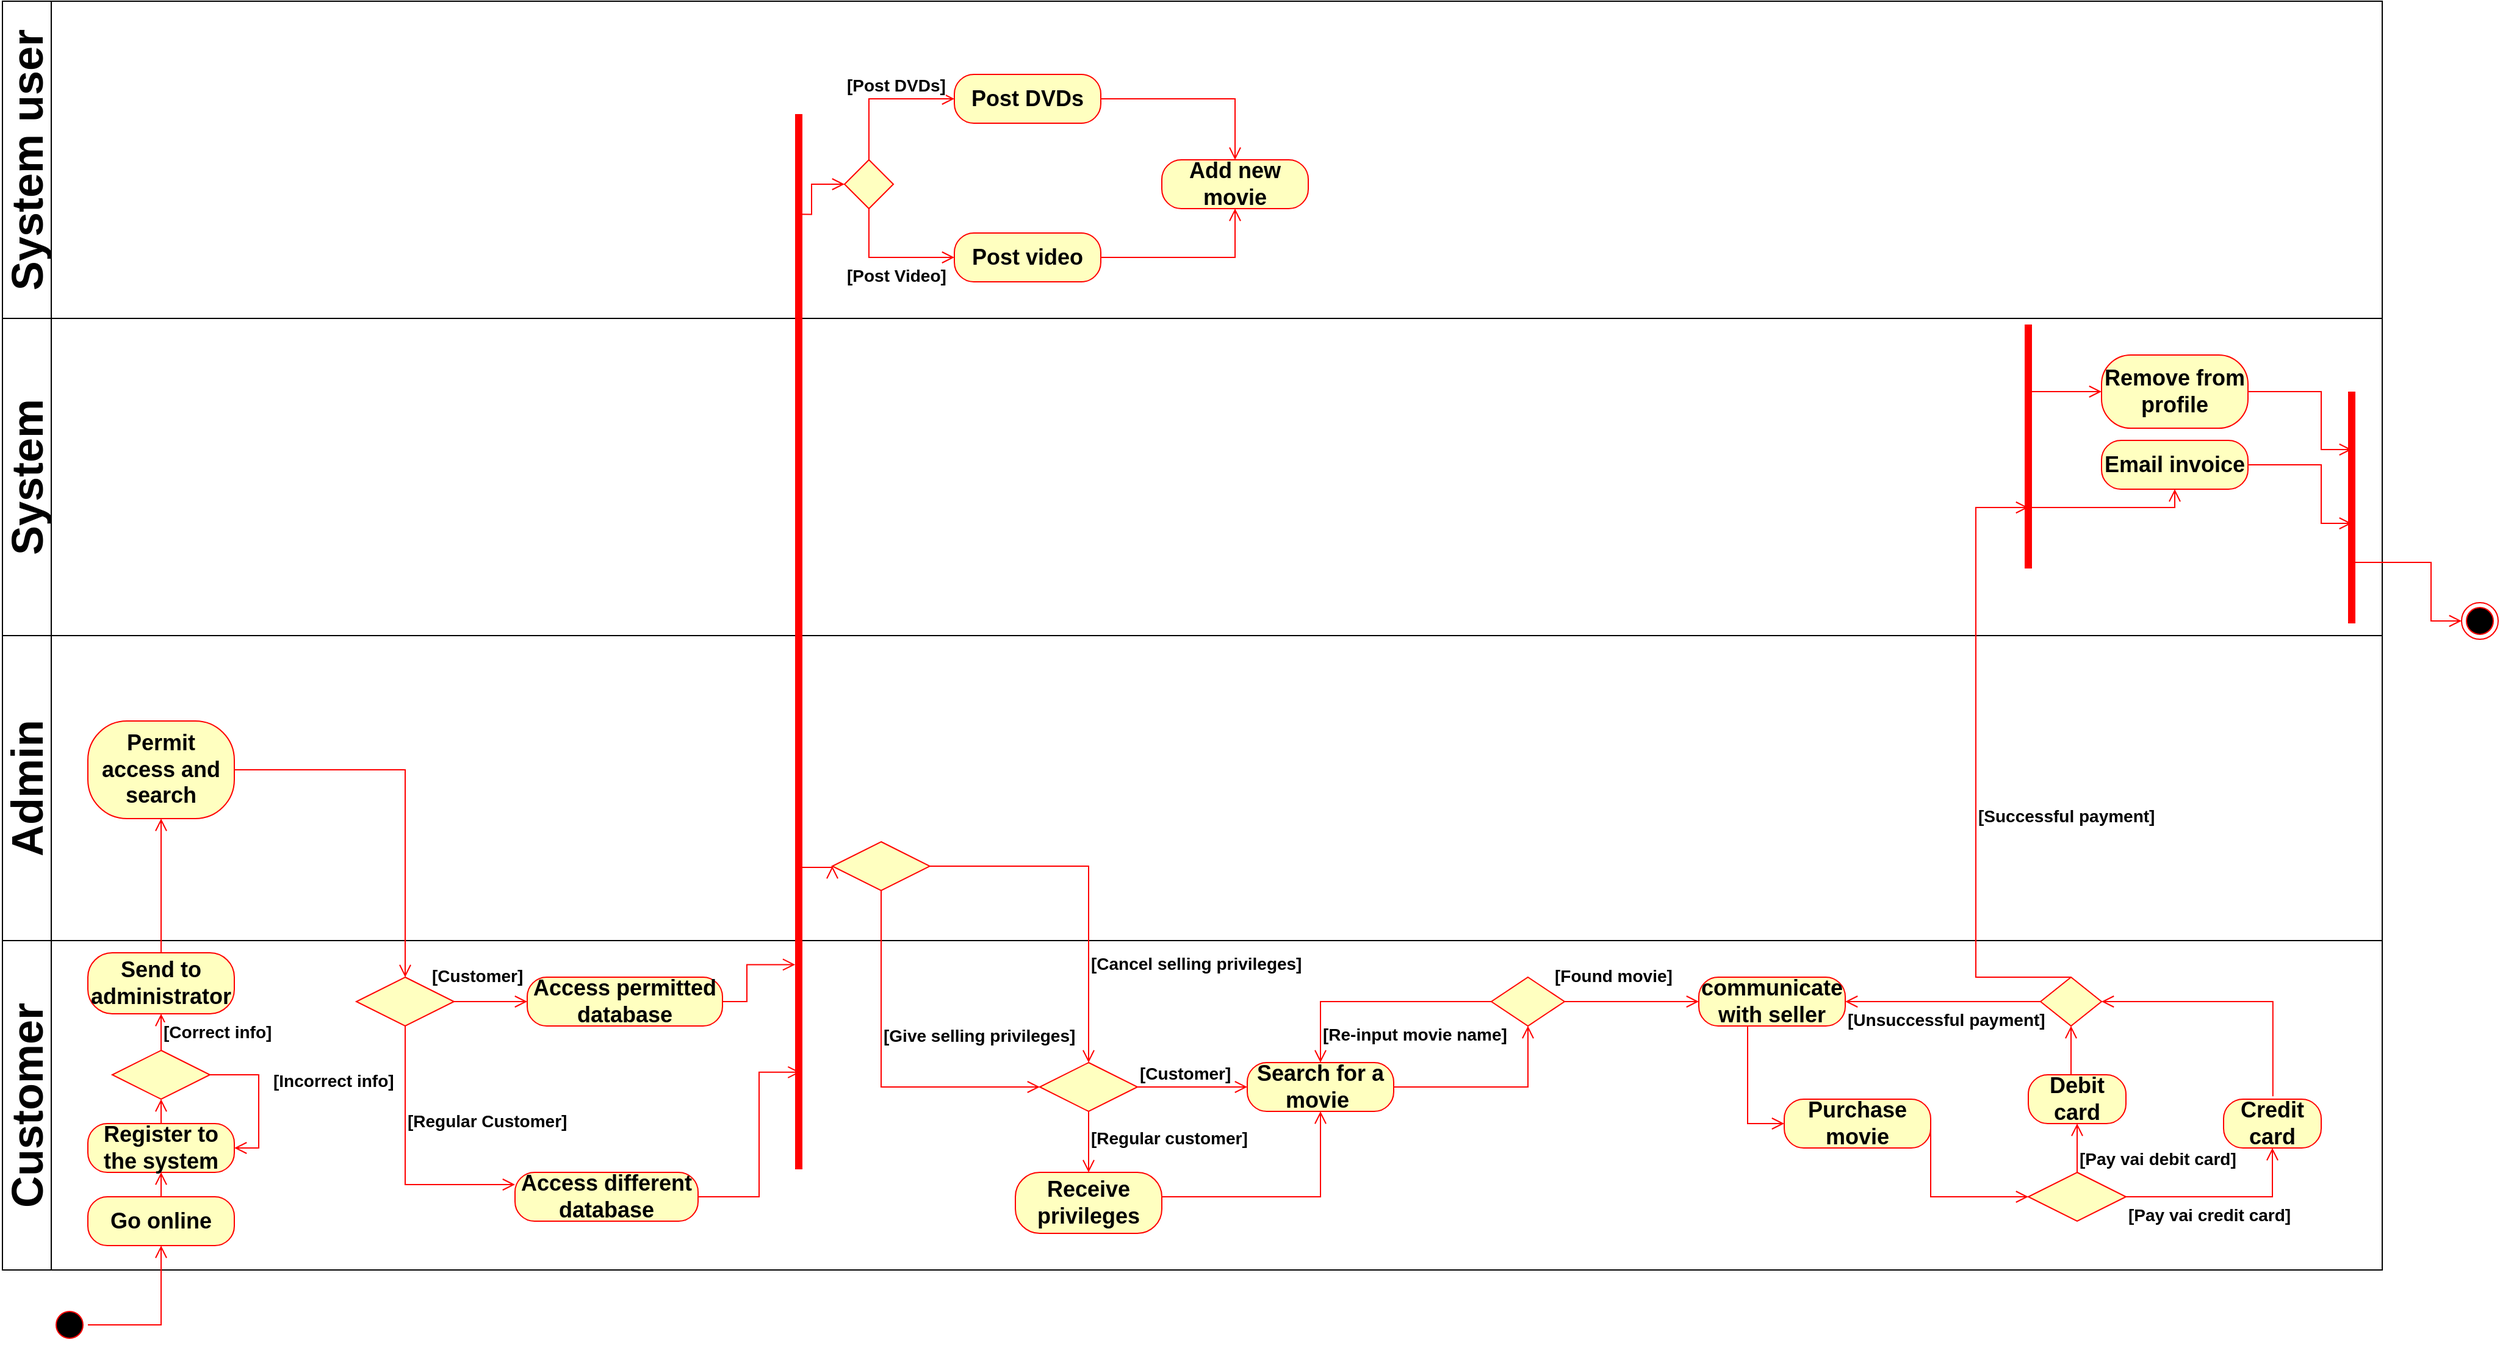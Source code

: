 <mxfile version="21.7.5" type="onedrive">
  <diagram name="Page-1" id="ZmRRI4YOBfavUmGFzrI7">
    <mxGraphModel grid="1" page="1" gridSize="10" guides="1" tooltips="1" connect="1" arrows="1" fold="1" pageScale="1" pageWidth="827" pageHeight="1169" math="0" shadow="0">
      <root>
        <mxCell id="0" />
        <mxCell id="1" parent="0" />
        <mxCell id="ASQWpt-JjjPKI-APMA-5-8" value="" style="rounded=0;whiteSpace=wrap;html=1;" vertex="1" parent="1">
          <mxGeometry x="-200" y="1210" width="1950" height="270" as="geometry" />
        </mxCell>
        <mxCell id="ASQWpt-JjjPKI-APMA-5-9" value="" style="rounded=0;whiteSpace=wrap;html=1;" vertex="1" parent="1">
          <mxGeometry x="-200" y="960" width="1950" height="250" as="geometry" />
        </mxCell>
        <mxCell id="ASQWpt-JjjPKI-APMA-5-10" value="" style="rounded=0;whiteSpace=wrap;html=1;" vertex="1" parent="1">
          <mxGeometry x="-200" y="700" width="1950" height="260" as="geometry" />
        </mxCell>
        <mxCell id="ASQWpt-JjjPKI-APMA-5-11" value="" style="rounded=0;whiteSpace=wrap;html=1;" vertex="1" parent="1">
          <mxGeometry x="-200" y="440" width="1950" height="260" as="geometry" />
        </mxCell>
        <mxCell id="ASQWpt-JjjPKI-APMA-5-17" value="&lt;font style=&quot;font-size: 36px;&quot;&gt;&lt;b style=&quot;&quot;&gt;Customer&lt;/b&gt;&lt;/font&gt;" style="html=1;whiteSpace=wrap;rotation=-90;" vertex="1" parent="1">
          <mxGeometry x="-315" y="1325" width="270" height="40" as="geometry" />
        </mxCell>
        <mxCell id="ASQWpt-JjjPKI-APMA-5-18" value="&lt;b style=&quot;&quot;&gt;&lt;font style=&quot;font-size: 36px;&quot;&gt;System&lt;/font&gt;&lt;/b&gt;" style="html=1;whiteSpace=wrap;rotation=-90;" vertex="1" parent="1">
          <mxGeometry x="-310" y="810" width="260" height="40" as="geometry" />
        </mxCell>
        <mxCell id="ASQWpt-JjjPKI-APMA-5-19" value="&lt;b style=&quot;&quot;&gt;&lt;font style=&quot;font-size: 36px;&quot;&gt;Admin&lt;/font&gt;&lt;/b&gt;" style="html=1;whiteSpace=wrap;rotation=-90;" vertex="1" parent="1">
          <mxGeometry x="-305" y="1065" width="250" height="40" as="geometry" />
        </mxCell>
        <mxCell id="ASQWpt-JjjPKI-APMA-5-20" value="&lt;b style=&quot;&quot;&gt;&lt;font style=&quot;font-size: 36px;&quot;&gt;System user&lt;/font&gt;&lt;br&gt;&lt;/b&gt;" style="html=1;whiteSpace=wrap;rotation=-90;" vertex="1" parent="1">
          <mxGeometry x="-310" y="550" width="260" height="40" as="geometry" />
        </mxCell>
        <mxCell id="ASQWpt-JjjPKI-APMA-5-25" value="" style="ellipse;html=1;shape=startState;fillColor=#000000;strokeColor=#ff0000;" vertex="1" parent="1">
          <mxGeometry x="-160" y="1510" width="30" height="30" as="geometry" />
        </mxCell>
        <mxCell id="ASQWpt-JjjPKI-APMA-5-26" value="" style="edgeStyle=orthogonalEdgeStyle;html=1;verticalAlign=bottom;endArrow=open;endSize=8;strokeColor=#ff0000;rounded=0;entryX=0.5;entryY=1;entryDx=0;entryDy=0;exitX=0.5;exitY=0;exitDx=0;exitDy=0;" edge="1" parent="1" source="QKw1NBS8k4IxVELJMw76-47" target="QKw1NBS8k4IxVELJMw76-1">
          <mxGeometry relative="1" as="geometry">
            <mxPoint x="-65" y="1380" as="targetPoint" />
            <mxPoint x="-140" y="1520" as="sourcePoint" />
          </mxGeometry>
        </mxCell>
        <mxCell id="QKw1NBS8k4IxVELJMw76-1" value="&lt;b&gt;&lt;font style=&quot;font-size: 18px;&quot;&gt;Register to the system&lt;/font&gt;&lt;/b&gt;" style="rounded=1;whiteSpace=wrap;html=1;arcSize=40;fontColor=#000000;fillColor=#ffffc0;strokeColor=#ff0000;" vertex="1" parent="1">
          <mxGeometry x="-130" y="1360" width="120" height="40" as="geometry" />
        </mxCell>
        <mxCell id="QKw1NBS8k4IxVELJMw76-3" value="" style="rhombus;whiteSpace=wrap;html=1;fontColor=#000000;fillColor=#ffffc0;strokeColor=#ff0000;" vertex="1" parent="1">
          <mxGeometry x="-110" y="1300" width="80" height="40" as="geometry" />
        </mxCell>
        <mxCell id="QKw1NBS8k4IxVELJMw76-4" value="&lt;b&gt;&lt;font style=&quot;font-size: 14px;&quot;&gt;[Incorrect info]&lt;/font&gt;&lt;/b&gt;" style="edgeStyle=orthogonalEdgeStyle;html=1;align=left;verticalAlign=bottom;endArrow=open;endSize=8;strokeColor=#ff0000;rounded=0;entryX=1;entryY=0.5;entryDx=0;entryDy=0;exitX=1;exitY=0.5;exitDx=0;exitDy=0;" edge="1" parent="1" source="QKw1NBS8k4IxVELJMw76-3" target="QKw1NBS8k4IxVELJMw76-1">
          <mxGeometry x="-0.077" y="10" relative="1" as="geometry">
            <mxPoint x="140" y="1180" as="targetPoint" />
            <Array as="points">
              <mxPoint x="10" y="1320" />
              <mxPoint x="10" y="1380" />
            </Array>
            <mxPoint as="offset" />
          </mxGeometry>
        </mxCell>
        <mxCell id="QKw1NBS8k4IxVELJMw76-5" value="&lt;font style=&quot;font-size: 14px;&quot;&gt;&lt;b&gt;[Correct info]&lt;/b&gt;&lt;/font&gt;" style="edgeStyle=orthogonalEdgeStyle;html=1;align=left;verticalAlign=top;endArrow=open;endSize=8;strokeColor=#ff0000;rounded=0;entryX=0.5;entryY=1;entryDx=0;entryDy=0;" edge="1" parent="1" source="QKw1NBS8k4IxVELJMw76-3" target="QKw1NBS8k4IxVELJMw76-58">
          <mxGeometry x="1" relative="1" as="geometry">
            <mxPoint y="1260" as="targetPoint" />
            <mxPoint as="offset" />
          </mxGeometry>
        </mxCell>
        <mxCell id="QKw1NBS8k4IxVELJMw76-6" value="&lt;b&gt;&lt;font style=&quot;font-size: 18px;&quot;&gt;Permit access and search&lt;/font&gt;&lt;/b&gt;" style="rounded=1;whiteSpace=wrap;html=1;arcSize=40;fontColor=#000000;fillColor=#ffffc0;strokeColor=#ff0000;" vertex="1" parent="1">
          <mxGeometry x="-130" y="1030" width="120" height="80" as="geometry" />
        </mxCell>
        <mxCell id="QKw1NBS8k4IxVELJMw76-8" value="&lt;b&gt;&lt;font style=&quot;font-size: 18px;&quot;&gt;Access different database&lt;/font&gt;&lt;/b&gt;" style="rounded=1;whiteSpace=wrap;html=1;arcSize=40;fontColor=#000000;fillColor=#ffffc0;strokeColor=#ff0000;" vertex="1" parent="1">
          <mxGeometry x="220" y="1400" width="150" height="40" as="geometry" />
        </mxCell>
        <mxCell id="QKw1NBS8k4IxVELJMw76-9" value="" style="edgeStyle=orthogonalEdgeStyle;html=1;verticalAlign=bottom;endArrow=open;endSize=8;strokeColor=#ff0000;rounded=0;exitX=0.5;exitY=0;exitDx=0;exitDy=0;entryX=0.5;entryY=1;entryDx=0;entryDy=0;" edge="1" parent="1" source="QKw1NBS8k4IxVELJMw76-1" target="QKw1NBS8k4IxVELJMw76-3">
          <mxGeometry relative="1" as="geometry">
            <mxPoint x="50" y="1280" as="targetPoint" />
          </mxGeometry>
        </mxCell>
        <mxCell id="QKw1NBS8k4IxVELJMw76-10" value="" style="rhombus;whiteSpace=wrap;html=1;fontColor=#000000;fillColor=#ffffc0;strokeColor=#ff0000;" vertex="1" parent="1">
          <mxGeometry x="90" y="1240" width="80" height="40" as="geometry" />
        </mxCell>
        <mxCell id="QKw1NBS8k4IxVELJMw76-11" value="&lt;font style=&quot;font-size: 14px;&quot;&gt;&lt;b&gt;[Customer]&lt;/b&gt;&lt;/font&gt;" style="edgeStyle=orthogonalEdgeStyle;html=1;align=left;verticalAlign=bottom;endArrow=open;endSize=8;strokeColor=#ff0000;rounded=0;entryX=0;entryY=0.5;entryDx=0;entryDy=0;" edge="1" parent="1" source="QKw1NBS8k4IxVELJMw76-10" target="QKw1NBS8k4IxVELJMw76-13">
          <mxGeometry x="-1" y="22" relative="1" as="geometry">
            <mxPoint x="210" y="1140" as="targetPoint" />
            <mxPoint x="-20" y="12" as="offset" />
          </mxGeometry>
        </mxCell>
        <mxCell id="QKw1NBS8k4IxVELJMw76-12" value="&lt;b&gt;&lt;font style=&quot;font-size: 14px;&quot;&gt;[Regular Customer]&lt;/font&gt;&lt;/b&gt;" style="edgeStyle=orthogonalEdgeStyle;html=1;align=left;verticalAlign=top;endArrow=open;endSize=8;strokeColor=#ff0000;rounded=0;entryX=0;entryY=0.25;entryDx=0;entryDy=0;" edge="1" parent="1" target="QKw1NBS8k4IxVELJMw76-8">
          <mxGeometry x="-0.429" relative="1" as="geometry">
            <mxPoint x="250" y="1410" as="targetPoint" />
            <mxPoint x="130" y="1280" as="sourcePoint" />
            <Array as="points">
              <mxPoint x="130" y="1410" />
            </Array>
            <mxPoint as="offset" />
          </mxGeometry>
        </mxCell>
        <mxCell id="QKw1NBS8k4IxVELJMw76-13" value="&lt;font style=&quot;font-size: 18px;&quot;&gt;&lt;b&gt;Access permitted database&lt;/b&gt;&lt;/font&gt;" style="rounded=1;whiteSpace=wrap;html=1;arcSize=40;fontColor=#000000;fillColor=#ffffc0;strokeColor=#ff0000;" vertex="1" parent="1">
          <mxGeometry x="230" y="1240" width="160" height="40" as="geometry" />
        </mxCell>
        <mxCell id="QKw1NBS8k4IxVELJMw76-14" value="" style="edgeStyle=orthogonalEdgeStyle;html=1;verticalAlign=bottom;endArrow=open;endSize=8;strokeColor=#ff0000;rounded=0;entryX=0.5;entryY=0;entryDx=0;entryDy=0;exitX=1;exitY=0.5;exitDx=0;exitDy=0;" edge="1" parent="1" source="QKw1NBS8k4IxVELJMw76-6" target="QKw1NBS8k4IxVELJMw76-10">
          <mxGeometry relative="1" as="geometry">
            <mxPoint x="-55" y="1390" as="targetPoint" />
            <mxPoint x="-120" y="1535" as="sourcePoint" />
          </mxGeometry>
        </mxCell>
        <mxCell id="QKw1NBS8k4IxVELJMw76-15" value="" style="shape=line;html=1;strokeWidth=6;strokeColor=#ff0000;rotation=-90;" vertex="1" parent="1">
          <mxGeometry x="20" y="960" width="865" height="10" as="geometry" />
        </mxCell>
        <mxCell id="QKw1NBS8k4IxVELJMw76-17" value="" style="edgeStyle=orthogonalEdgeStyle;html=1;verticalAlign=bottom;endArrow=open;endSize=8;strokeColor=#ff0000;rounded=0;entryX=0.092;entryY=0.628;entryDx=0;entryDy=0;exitX=1;exitY=0.5;exitDx=0;exitDy=0;entryPerimeter=0;" edge="1" parent="1" source="QKw1NBS8k4IxVELJMw76-8" target="QKw1NBS8k4IxVELJMw76-15">
          <mxGeometry relative="1" as="geometry">
            <mxPoint x="-55" y="1390" as="targetPoint" />
            <mxPoint x="-120" y="1535" as="sourcePoint" />
            <Array as="points">
              <mxPoint x="420" y="1420" />
              <mxPoint x="420" y="1318" />
            </Array>
          </mxGeometry>
        </mxCell>
        <mxCell id="QKw1NBS8k4IxVELJMw76-18" value="" style="edgeStyle=orthogonalEdgeStyle;html=1;verticalAlign=bottom;endArrow=open;endSize=8;strokeColor=#ff0000;rounded=0;exitX=1;exitY=0.5;exitDx=0;exitDy=0;entryX=0.194;entryY=0.207;entryDx=0;entryDy=0;entryPerimeter=0;" edge="1" parent="1" source="QKw1NBS8k4IxVELJMw76-13" target="QKw1NBS8k4IxVELJMw76-15">
          <mxGeometry relative="1" as="geometry">
            <mxPoint x="461" y="1230" as="targetPoint" />
            <mxPoint x="350" y="1254" as="sourcePoint" />
            <Array as="points">
              <mxPoint x="410" y="1260" />
              <mxPoint x="410" y="1230" />
            </Array>
          </mxGeometry>
        </mxCell>
        <mxCell id="QKw1NBS8k4IxVELJMw76-20" value="" style="rhombus;whiteSpace=wrap;html=1;fontColor=#000000;fillColor=#ffffc0;strokeColor=#ff0000;" vertex="1" parent="1">
          <mxGeometry x="490" y="570" width="40" height="40" as="geometry" />
        </mxCell>
        <mxCell id="QKw1NBS8k4IxVELJMw76-21" value="&lt;font style=&quot;font-size: 14px;&quot;&gt;&lt;b&gt;[Post DVDs]&lt;/b&gt;&lt;/font&gt;" style="edgeStyle=orthogonalEdgeStyle;html=1;align=left;verticalAlign=bottom;endArrow=open;endSize=8;strokeColor=#ff0000;rounded=0;entryX=0;entryY=0.5;entryDx=0;entryDy=0;exitX=0.5;exitY=0;exitDx=0;exitDy=0;" edge="1" parent="1" source="QKw1NBS8k4IxVELJMw76-20" target="QKw1NBS8k4IxVELJMw76-23">
          <mxGeometry x="-0.167" y="-20" relative="1" as="geometry">
            <mxPoint x="620" y="710" as="targetPoint" />
            <mxPoint x="-20" y="-20" as="offset" />
          </mxGeometry>
        </mxCell>
        <mxCell id="QKw1NBS8k4IxVELJMw76-22" value="&lt;font style=&quot;font-size: 14px;&quot;&gt;&lt;b&gt;[Post Video]&lt;/b&gt;&lt;/font&gt;" style="edgeStyle=orthogonalEdgeStyle;html=1;align=left;verticalAlign=top;endArrow=open;endSize=8;strokeColor=#ff0000;rounded=0;entryX=0;entryY=0.5;entryDx=0;entryDy=0;exitX=0.5;exitY=1;exitDx=0;exitDy=0;" edge="1" parent="1" source="QKw1NBS8k4IxVELJMw76-20" target="QKw1NBS8k4IxVELJMw76-25">
          <mxGeometry x="-0.273" y="-20" relative="1" as="geometry">
            <mxPoint x="480" y="790" as="targetPoint" />
            <mxPoint x="-20" y="-20" as="offset" />
          </mxGeometry>
        </mxCell>
        <mxCell id="QKw1NBS8k4IxVELJMw76-23" value="&lt;font style=&quot;font-size: 18px;&quot;&gt;&lt;b&gt;Post DVDs&lt;/b&gt;&lt;/font&gt;" style="rounded=1;whiteSpace=wrap;html=1;arcSize=40;fontColor=#000000;fillColor=#ffffc0;strokeColor=#ff0000;" vertex="1" parent="1">
          <mxGeometry x="580" y="500" width="120" height="40" as="geometry" />
        </mxCell>
        <mxCell id="QKw1NBS8k4IxVELJMw76-25" value="&lt;font style=&quot;font-size: 18px;&quot;&gt;&lt;b&gt;Post video&lt;/b&gt;&lt;/font&gt;" style="rounded=1;whiteSpace=wrap;html=1;arcSize=40;fontColor=#000000;fillColor=#ffffc0;strokeColor=#ff0000;" vertex="1" parent="1">
          <mxGeometry x="580" y="630" width="120" height="40" as="geometry" />
        </mxCell>
        <mxCell id="QKw1NBS8k4IxVELJMw76-28" value="" style="edgeStyle=orthogonalEdgeStyle;html=1;verticalAlign=bottom;endArrow=open;endSize=8;strokeColor=#ff0000;rounded=0;exitX=0.905;exitY=0.51;exitDx=0;exitDy=0;exitPerimeter=0;entryX=0;entryY=0.5;entryDx=0;entryDy=0;" edge="1" parent="1" source="QKw1NBS8k4IxVELJMw76-15" target="QKw1NBS8k4IxVELJMw76-20">
          <mxGeometry relative="1" as="geometry">
            <mxPoint x="471" y="1240" as="targetPoint" />
            <mxPoint x="360" y="1270" as="sourcePoint" />
            <Array as="points">
              <mxPoint x="463" y="590" />
            </Array>
          </mxGeometry>
        </mxCell>
        <mxCell id="QKw1NBS8k4IxVELJMw76-29" value="&lt;font style=&quot;font-size: 18px;&quot;&gt;&lt;b&gt;Add new movie&lt;/b&gt;&lt;/font&gt;" style="rounded=1;whiteSpace=wrap;html=1;arcSize=40;fontColor=#000000;fillColor=#ffffc0;strokeColor=#ff0000;" vertex="1" parent="1">
          <mxGeometry x="750" y="570" width="120" height="40" as="geometry" />
        </mxCell>
        <mxCell id="QKw1NBS8k4IxVELJMw76-32" value="" style="edgeStyle=orthogonalEdgeStyle;html=1;verticalAlign=bottom;endArrow=open;endSize=8;strokeColor=#ff0000;rounded=0;exitX=1;exitY=0.5;exitDx=0;exitDy=0;entryX=0.5;entryY=0;entryDx=0;entryDy=0;" edge="1" parent="1" source="QKw1NBS8k4IxVELJMw76-23" target="QKw1NBS8k4IxVELJMw76-29">
          <mxGeometry relative="1" as="geometry">
            <mxPoint x="500" y="600" as="targetPoint" />
            <mxPoint x="473" y="625" as="sourcePoint" />
            <Array as="points">
              <mxPoint x="810" y="520" />
            </Array>
          </mxGeometry>
        </mxCell>
        <mxCell id="QKw1NBS8k4IxVELJMw76-33" value="" style="edgeStyle=orthogonalEdgeStyle;html=1;verticalAlign=bottom;endArrow=open;endSize=8;strokeColor=#ff0000;rounded=0;exitX=1;exitY=0.5;exitDx=0;exitDy=0;entryX=0.5;entryY=1;entryDx=0;entryDy=0;" edge="1" parent="1" source="QKw1NBS8k4IxVELJMw76-25" target="QKw1NBS8k4IxVELJMw76-29">
          <mxGeometry relative="1" as="geometry">
            <mxPoint x="820" y="580" as="targetPoint" />
            <mxPoint x="750" y="530" as="sourcePoint" />
            <Array as="points">
              <mxPoint x="810" y="650" />
            </Array>
          </mxGeometry>
        </mxCell>
        <mxCell id="QKw1NBS8k4IxVELJMw76-34" value="" style="rhombus;whiteSpace=wrap;html=1;fontColor=#000000;fillColor=#ffffc0;strokeColor=#ff0000;" vertex="1" parent="1">
          <mxGeometry x="480" y="1129" width="80" height="40" as="geometry" />
        </mxCell>
        <mxCell id="QKw1NBS8k4IxVELJMw76-35" value="&lt;font style=&quot;font-size: 14px;&quot;&gt;&lt;b&gt;[Give selling privileges]&lt;/b&gt;&lt;/font&gt;" style="edgeStyle=orthogonalEdgeStyle;html=1;align=left;verticalAlign=bottom;endArrow=open;endSize=8;strokeColor=#ff0000;rounded=0;entryX=0;entryY=0.5;entryDx=0;entryDy=0;exitX=0.5;exitY=1;exitDx=0;exitDy=0;" edge="1" parent="1" source="QKw1NBS8k4IxVELJMw76-34" target="QKw1NBS8k4IxVELJMw76-42">
          <mxGeometry x="-0.106" relative="1" as="geometry">
            <mxPoint x="560" y="1370" as="targetPoint" />
            <mxPoint as="offset" />
          </mxGeometry>
        </mxCell>
        <mxCell id="QKw1NBS8k4IxVELJMw76-36" value="" style="edgeStyle=orthogonalEdgeStyle;html=1;align=left;verticalAlign=top;endArrow=open;endSize=8;strokeColor=#ff0000;rounded=0;exitX=0.284;exitY=0.45;exitDx=0;exitDy=0;exitPerimeter=0;entryX=0;entryY=0.5;entryDx=0;entryDy=0;" edge="1" parent="1" source="QKw1NBS8k4IxVELJMw76-15" target="QKw1NBS8k4IxVELJMw76-34">
          <mxGeometry x="0.078" y="-31" relative="1" as="geometry">
            <mxPoint x="590" y="1140" as="targetPoint" />
            <Array as="points">
              <mxPoint x="452" y="1150" />
              <mxPoint x="480" y="1150" />
            </Array>
            <mxPoint x="-9" y="-1" as="offset" />
          </mxGeometry>
        </mxCell>
        <mxCell id="QKw1NBS8k4IxVELJMw76-41" value="&lt;font style=&quot;font-size: 14px;&quot;&gt;&lt;b&gt;[Cancel selling privileges]&lt;/b&gt;&lt;/font&gt;" style="edgeStyle=orthogonalEdgeStyle;html=1;align=left;verticalAlign=bottom;endArrow=open;endSize=8;strokeColor=#ff0000;rounded=0;exitX=1;exitY=0.5;exitDx=0;exitDy=0;entryX=0.5;entryY=0;entryDx=0;entryDy=0;" edge="1" parent="1" source="QKw1NBS8k4IxVELJMw76-34" target="QKw1NBS8k4IxVELJMw76-42">
          <mxGeometry x="0.519" relative="1" as="geometry">
            <mxPoint x="570" y="1380" as="targetPoint" />
            <mxPoint x="570" y="1210" as="sourcePoint" />
            <mxPoint as="offset" />
            <Array as="points">
              <mxPoint x="690" y="1149" />
            </Array>
          </mxGeometry>
        </mxCell>
        <mxCell id="QKw1NBS8k4IxVELJMw76-42" value="" style="rhombus;whiteSpace=wrap;html=1;fontColor=#000000;fillColor=#ffffc0;strokeColor=#ff0000;" vertex="1" parent="1">
          <mxGeometry x="650" y="1310" width="80" height="40" as="geometry" />
        </mxCell>
        <mxCell id="QKw1NBS8k4IxVELJMw76-43" value="&lt;font style=&quot;font-size: 14px;&quot;&gt;&lt;b&gt;[Customer]&lt;/b&gt;&lt;/font&gt;" style="edgeStyle=orthogonalEdgeStyle;html=1;align=left;verticalAlign=bottom;endArrow=open;endSize=8;strokeColor=#ff0000;rounded=0;entryX=0;entryY=0.5;entryDx=0;entryDy=0;" edge="1" parent="1" source="QKw1NBS8k4IxVELJMw76-42" target="QKw1NBS8k4IxVELJMw76-50">
          <mxGeometry x="-1" relative="1" as="geometry">
            <mxPoint x="790" y="1330" as="targetPoint" />
            <Array as="points">
              <mxPoint x="810" y="1330" />
              <mxPoint x="810" y="1330" />
            </Array>
          </mxGeometry>
        </mxCell>
        <mxCell id="QKw1NBS8k4IxVELJMw76-44" value="&lt;font style=&quot;font-size: 14px;&quot;&gt;&lt;b&gt;[Regular customer]&lt;/b&gt;&lt;/font&gt;" style="edgeStyle=orthogonalEdgeStyle;html=1;align=left;verticalAlign=top;endArrow=open;endSize=8;strokeColor=#ff0000;rounded=0;entryX=0.5;entryY=0;entryDx=0;entryDy=0;" edge="1" parent="1" source="QKw1NBS8k4IxVELJMw76-42" target="QKw1NBS8k4IxVELJMw76-45">
          <mxGeometry x="-0.714" relative="1" as="geometry">
            <mxPoint x="650" y="1410" as="targetPoint" />
            <mxPoint as="offset" />
          </mxGeometry>
        </mxCell>
        <mxCell id="QKw1NBS8k4IxVELJMw76-45" value="&lt;font style=&quot;font-size: 18px;&quot;&gt;&lt;b&gt;Receive privileges&lt;/b&gt;&lt;/font&gt;" style="rounded=1;whiteSpace=wrap;html=1;arcSize=40;fontColor=#000000;fillColor=#ffffc0;strokeColor=#ff0000;" vertex="1" parent="1">
          <mxGeometry x="630" y="1400" width="120" height="50" as="geometry" />
        </mxCell>
        <mxCell id="QKw1NBS8k4IxVELJMw76-48" value="" style="edgeStyle=orthogonalEdgeStyle;html=1;verticalAlign=bottom;endArrow=open;endSize=8;strokeColor=#ff0000;rounded=0;entryX=0.5;entryY=1;entryDx=0;entryDy=0;exitX=1;exitY=0.5;exitDx=0;exitDy=0;" edge="1" parent="1" source="ASQWpt-JjjPKI-APMA-5-25" target="QKw1NBS8k4IxVELJMw76-47">
          <mxGeometry relative="1" as="geometry">
            <mxPoint x="-65" y="1380" as="targetPoint" />
            <mxPoint x="-130" y="1525" as="sourcePoint" />
          </mxGeometry>
        </mxCell>
        <mxCell id="QKw1NBS8k4IxVELJMw76-47" value="&lt;b&gt;&lt;font style=&quot;font-size: 18px;&quot;&gt;Go online&lt;/font&gt;&lt;/b&gt;" style="rounded=1;whiteSpace=wrap;html=1;arcSize=40;fontColor=#000000;fillColor=#ffffc0;strokeColor=#ff0000;" vertex="1" parent="1">
          <mxGeometry x="-130" y="1420" width="120" height="40" as="geometry" />
        </mxCell>
        <mxCell id="QKw1NBS8k4IxVELJMw76-50" value="&lt;font style=&quot;font-size: 18px;&quot;&gt;&lt;b&gt;Search for a movie&amp;nbsp;&lt;/b&gt;&lt;/font&gt;" style="rounded=1;whiteSpace=wrap;html=1;arcSize=40;fontColor=#000000;fillColor=#ffffc0;strokeColor=#ff0000;" vertex="1" parent="1">
          <mxGeometry x="820" y="1310" width="120" height="40" as="geometry" />
        </mxCell>
        <mxCell id="QKw1NBS8k4IxVELJMw76-52" value="" style="edgeStyle=orthogonalEdgeStyle;html=1;align=left;verticalAlign=bottom;endArrow=open;endSize=8;strokeColor=#ff0000;rounded=0;entryX=0.5;entryY=1;entryDx=0;entryDy=0;exitX=1;exitY=0.5;exitDx=0;exitDy=0;" edge="1" parent="1" source="QKw1NBS8k4IxVELJMw76-45" target="QKw1NBS8k4IxVELJMw76-50">
          <mxGeometry x="-1" relative="1" as="geometry">
            <mxPoint x="860" y="1280" as="targetPoint" />
            <mxPoint x="740" y="1340" as="sourcePoint" />
            <Array as="points">
              <mxPoint x="880" y="1420" />
            </Array>
          </mxGeometry>
        </mxCell>
        <mxCell id="QKw1NBS8k4IxVELJMw76-54" value="" style="edgeStyle=orthogonalEdgeStyle;html=1;align=left;verticalAlign=top;endArrow=open;endSize=8;strokeColor=#ff0000;rounded=0;entryX=0.5;entryY=1;entryDx=0;entryDy=0;exitX=1;exitY=0.5;exitDx=0;exitDy=0;" edge="1" parent="1" source="QKw1NBS8k4IxVELJMw76-50" target="QKw1NBS8k4IxVELJMw76-64">
          <mxGeometry x="0.078" y="-31" relative="1" as="geometry">
            <mxPoint x="1020.0" y="1330" as="targetPoint" />
            <mxPoint x="950" y="1270" as="sourcePoint" />
            <mxPoint x="-9" y="-1" as="offset" />
          </mxGeometry>
        </mxCell>
        <mxCell id="QKw1NBS8k4IxVELJMw76-58" value="&lt;font style=&quot;font-size: 18px;&quot;&gt;&lt;b&gt;Send to administrator&lt;/b&gt;&lt;/font&gt;" style="rounded=1;whiteSpace=wrap;html=1;arcSize=40;fontColor=#000000;fillColor=#ffffc0;strokeColor=#ff0000;" vertex="1" parent="1">
          <mxGeometry x="-130" y="1220" width="120" height="50" as="geometry" />
        </mxCell>
        <mxCell id="QKw1NBS8k4IxVELJMw76-59" value="" style="edgeStyle=orthogonalEdgeStyle;html=1;verticalAlign=bottom;endArrow=open;endSize=8;strokeColor=#ff0000;rounded=0;exitX=0.5;exitY=0;exitDx=0;exitDy=0;entryX=0.5;entryY=1;entryDx=0;entryDy=0;" edge="1" parent="1" source="QKw1NBS8k4IxVELJMw76-58" target="QKw1NBS8k4IxVELJMw76-6">
          <mxGeometry relative="1" as="geometry">
            <mxPoint x="-60" y="1350" as="targetPoint" />
            <mxPoint x="-60" y="1370" as="sourcePoint" />
          </mxGeometry>
        </mxCell>
        <mxCell id="QKw1NBS8k4IxVELJMw76-63" value="&lt;font style=&quot;font-size: 18px;&quot;&gt;&lt;b&gt;communicate with seller&lt;/b&gt;&lt;/font&gt;" style="rounded=1;whiteSpace=wrap;html=1;arcSize=40;fontColor=#000000;fillColor=#ffffc0;strokeColor=#ff0000;" vertex="1" parent="1">
          <mxGeometry x="1190" y="1240" width="120" height="40" as="geometry" />
        </mxCell>
        <mxCell id="QKw1NBS8k4IxVELJMw76-64" value="" style="rhombus;whiteSpace=wrap;html=1;fontColor=#000000;fillColor=#ffffc0;strokeColor=#ff0000;" vertex="1" parent="1">
          <mxGeometry x="1020" y="1240" width="60" height="40" as="geometry" />
        </mxCell>
        <mxCell id="QKw1NBS8k4IxVELJMw76-65" value="&lt;font style=&quot;font-size: 14px;&quot;&gt;&lt;b&gt;[Found movie]&lt;/b&gt;&lt;/font&gt;" style="edgeStyle=orthogonalEdgeStyle;html=1;align=left;verticalAlign=bottom;endArrow=open;endSize=8;strokeColor=#ff0000;rounded=0;entryX=0;entryY=0.5;entryDx=0;entryDy=0;exitX=1;exitY=0.5;exitDx=0;exitDy=0;" edge="1" parent="1" source="QKw1NBS8k4IxVELJMw76-64" target="QKw1NBS8k4IxVELJMw76-63">
          <mxGeometry x="-1" y="14" relative="1" as="geometry">
            <mxPoint x="1050" y="1160" as="targetPoint" />
            <Array as="points">
              <mxPoint x="1110" y="1260" />
            </Array>
            <mxPoint x="-10" y="4" as="offset" />
          </mxGeometry>
        </mxCell>
        <mxCell id="QKw1NBS8k4IxVELJMw76-66" value="&lt;font style=&quot;font-size: 14px;&quot;&gt;&lt;b&gt;[Re-input movie name]&lt;/b&gt;&lt;/font&gt;" style="edgeStyle=orthogonalEdgeStyle;html=1;align=left;verticalAlign=top;endArrow=open;endSize=8;strokeColor=#ff0000;rounded=0;" edge="1" parent="1" source="QKw1NBS8k4IxVELJMw76-64" target="QKw1NBS8k4IxVELJMw76-50">
          <mxGeometry x="0.6" relative="1" as="geometry">
            <mxPoint x="910" y="1240" as="targetPoint" />
            <mxPoint as="offset" />
          </mxGeometry>
        </mxCell>
        <mxCell id="QKw1NBS8k4IxVELJMw76-70" value="&lt;font style=&quot;font-size: 18px;&quot;&gt;&lt;b&gt;Purchase movie&lt;/b&gt;&lt;/font&gt;" style="rounded=1;whiteSpace=wrap;html=1;arcSize=40;fontColor=#000000;fillColor=#ffffc0;strokeColor=#ff0000;" vertex="1" parent="1">
          <mxGeometry x="1260" y="1340" width="120" height="40" as="geometry" />
        </mxCell>
        <mxCell id="QKw1NBS8k4IxVELJMw76-71" value="" style="edgeStyle=orthogonalEdgeStyle;html=1;align=left;verticalAlign=top;endArrow=open;endSize=8;strokeColor=#ff0000;rounded=0;entryX=0;entryY=0.5;entryDx=0;entryDy=0;exitX=0.75;exitY=1;exitDx=0;exitDy=0;" edge="1" parent="1" source="QKw1NBS8k4IxVELJMw76-63" target="QKw1NBS8k4IxVELJMw76-70">
          <mxGeometry x="0.078" y="-31" relative="1" as="geometry">
            <mxPoint x="1040" y="1290" as="targetPoint" />
            <mxPoint x="1040" y="1320" as="sourcePoint" />
            <mxPoint x="-9" y="-1" as="offset" />
            <Array as="points">
              <mxPoint x="1230" y="1360" />
            </Array>
          </mxGeometry>
        </mxCell>
        <mxCell id="QKw1NBS8k4IxVELJMw76-73" value="" style="rhombus;whiteSpace=wrap;html=1;fontColor=#000000;fillColor=#ffffc0;strokeColor=#ff0000;" vertex="1" parent="1">
          <mxGeometry x="1470" y="1240" width="50" height="40" as="geometry" />
        </mxCell>
        <mxCell id="QKw1NBS8k4IxVELJMw76-74" value="&lt;font style=&quot;font-size: 14px;&quot;&gt;&lt;b&gt;[Successful payment]&lt;/b&gt;&lt;/font&gt;" style="edgeStyle=orthogonalEdgeStyle;html=1;align=left;verticalAlign=bottom;endArrow=open;endSize=8;strokeColor=#ff0000;rounded=0;exitX=0.5;exitY=0;exitDx=0;exitDy=0;entryX=0.25;entryY=0.5;entryDx=0;entryDy=0;entryPerimeter=0;" edge="1" parent="1" source="QKw1NBS8k4IxVELJMw76-73" target="QKw1NBS8k4IxVELJMw76-81">
          <mxGeometry x="-0.208" relative="1" as="geometry">
            <mxPoint x="1440" y="820" as="targetPoint" />
            <mxPoint x="1416.64" y="1240" as="sourcePoint" />
            <Array as="points">
              <mxPoint x="1417" y="1240" />
              <mxPoint x="1417" y="855" />
            </Array>
            <mxPoint y="1" as="offset" />
          </mxGeometry>
        </mxCell>
        <mxCell id="QKw1NBS8k4IxVELJMw76-75" value="&lt;font style=&quot;font-size: 14px;&quot;&gt;&lt;b&gt;[Unsuccessful payment]&lt;/b&gt;&lt;/font&gt;" style="edgeStyle=orthogonalEdgeStyle;html=1;align=left;verticalAlign=top;endArrow=open;endSize=8;strokeColor=#ff0000;rounded=0;entryX=1;entryY=0.5;entryDx=0;entryDy=0;" edge="1" parent="1" source="QKw1NBS8k4IxVELJMw76-73" target="QKw1NBS8k4IxVELJMw76-63">
          <mxGeometry x="1" relative="1" as="geometry">
            <mxPoint x="1420" y="1200" as="targetPoint" />
            <mxPoint as="offset" />
          </mxGeometry>
        </mxCell>
        <mxCell id="QKw1NBS8k4IxVELJMw76-77" value="" style="edgeStyle=orthogonalEdgeStyle;html=1;align=left;verticalAlign=top;endArrow=open;endSize=8;strokeColor=#ff0000;rounded=0;entryX=0;entryY=0.5;entryDx=0;entryDy=0;exitX=1;exitY=0.5;exitDx=0;exitDy=0;" edge="1" parent="1" source="QKw1NBS8k4IxVELJMw76-70" target="QKw1NBS8k4IxVELJMw76-97">
          <mxGeometry x="0.078" y="-31" relative="1" as="geometry">
            <mxPoint x="1270" y="1370" as="targetPoint" />
            <mxPoint x="1180" y="1290" as="sourcePoint" />
            <mxPoint x="-9" y="-1" as="offset" />
            <Array as="points">
              <mxPoint x="1380" y="1420" />
            </Array>
          </mxGeometry>
        </mxCell>
        <mxCell id="QKw1NBS8k4IxVELJMw76-81" value="" style="shape=line;html=1;strokeWidth=6;strokeColor=#ff0000;rotation=-90;" vertex="1" parent="1">
          <mxGeometry x="1360" y="800" width="200" height="10" as="geometry" />
        </mxCell>
        <mxCell id="QKw1NBS8k4IxVELJMw76-82" value="" style="edgeStyle=orthogonalEdgeStyle;html=1;verticalAlign=bottom;endArrow=open;endSize=8;strokeColor=#ff0000;rounded=0;exitX=0.75;exitY=0.5;exitDx=0;exitDy=0;exitPerimeter=0;entryX=0;entryY=0.5;entryDx=0;entryDy=0;" edge="1" parent="1" source="QKw1NBS8k4IxVELJMw76-81" target="QKw1NBS8k4IxVELJMw76-83">
          <mxGeometry relative="1" as="geometry">
            <mxPoint x="1380" y="950" as="targetPoint" />
            <Array as="points">
              <mxPoint x="1460" y="760" />
            </Array>
          </mxGeometry>
        </mxCell>
        <mxCell id="QKw1NBS8k4IxVELJMw76-83" value="&lt;font style=&quot;font-size: 18px;&quot;&gt;&lt;b&gt;Remove from profile&lt;/b&gt;&lt;/font&gt;" style="rounded=1;whiteSpace=wrap;html=1;arcSize=40;fontColor=#000000;fillColor=#ffffc0;strokeColor=#ff0000;" vertex="1" parent="1">
          <mxGeometry x="1520" y="730" width="120" height="60" as="geometry" />
        </mxCell>
        <mxCell id="QKw1NBS8k4IxVELJMw76-85" value="" style="edgeStyle=orthogonalEdgeStyle;html=1;verticalAlign=bottom;endArrow=open;endSize=8;strokeColor=#ff0000;rounded=0;exitX=0.25;exitY=0.5;exitDx=0;exitDy=0;exitPerimeter=0;entryX=0.5;entryY=1;entryDx=0;entryDy=0;" edge="1" parent="1" source="QKw1NBS8k4IxVELJMw76-81" target="QKw1NBS8k4IxVELJMw76-86">
          <mxGeometry relative="1" as="geometry">
            <mxPoint x="1579.53" y="860" as="targetPoint" />
            <mxPoint x="1460" y="877.4" as="sourcePoint" />
            <Array as="points">
              <mxPoint x="1580" y="855" />
            </Array>
          </mxGeometry>
        </mxCell>
        <mxCell id="QKw1NBS8k4IxVELJMw76-86" value="&lt;font style=&quot;font-size: 18px;&quot;&gt;&lt;b&gt;Email invoice&lt;/b&gt;&lt;/font&gt;" style="rounded=1;whiteSpace=wrap;html=1;arcSize=40;fontColor=#000000;fillColor=#ffffc0;strokeColor=#ff0000;" vertex="1" parent="1">
          <mxGeometry x="1520" y="800" width="120" height="40" as="geometry" />
        </mxCell>
        <mxCell id="QKw1NBS8k4IxVELJMw76-87" value="" style="shape=line;html=1;strokeWidth=6;strokeColor=#ff0000;rotation=-90;" vertex="1" parent="1">
          <mxGeometry x="1630" y="850" width="190" height="10" as="geometry" />
        </mxCell>
        <mxCell id="QKw1NBS8k4IxVELJMw76-89" value="" style="edgeStyle=orthogonalEdgeStyle;html=1;verticalAlign=bottom;endArrow=open;endSize=8;strokeColor=#ff0000;rounded=0;exitX=1;exitY=0.5;exitDx=0;exitDy=0;entryX=0.75;entryY=0.5;entryDx=0;entryDy=0;entryPerimeter=0;" edge="1" parent="1" source="QKw1NBS8k4IxVELJMw76-83" target="QKw1NBS8k4IxVELJMw76-87">
          <mxGeometry relative="1" as="geometry">
            <mxPoint x="1590" y="850" as="targetPoint" />
            <mxPoint x="1470" y="865" as="sourcePoint" />
            <Array as="points">
              <mxPoint x="1700" y="760" />
              <mxPoint x="1700" y="808" />
            </Array>
          </mxGeometry>
        </mxCell>
        <mxCell id="QKw1NBS8k4IxVELJMw76-90" value="" style="edgeStyle=orthogonalEdgeStyle;html=1;verticalAlign=bottom;endArrow=open;endSize=8;strokeColor=#ff0000;rounded=0;exitX=1;exitY=0.5;exitDx=0;exitDy=0;entryX=0.75;entryY=0.5;entryDx=0;entryDy=0;entryPerimeter=0;" edge="1" parent="1" source="QKw1NBS8k4IxVELJMw76-86">
          <mxGeometry relative="1" as="geometry">
            <mxPoint x="1725" y="868" as="targetPoint" />
            <mxPoint x="1640" y="820" as="sourcePoint" />
            <Array as="points">
              <mxPoint x="1700" y="820" />
              <mxPoint x="1700" y="868" />
            </Array>
          </mxGeometry>
        </mxCell>
        <mxCell id="QKw1NBS8k4IxVELJMw76-91" value="" style="edgeStyle=orthogonalEdgeStyle;html=1;verticalAlign=bottom;endArrow=open;endSize=8;strokeColor=#ff0000;rounded=0;exitX=0.25;exitY=0.5;exitDx=0;exitDy=0;exitPerimeter=0;" edge="1" parent="1" source="QKw1NBS8k4IxVELJMw76-87" target="QKw1NBS8k4IxVELJMw76-94">
          <mxGeometry relative="1" as="geometry">
            <mxPoint x="1830" y="948" as="targetPoint" />
            <mxPoint x="1760" y="900" as="sourcePoint" />
            <Array as="points">
              <mxPoint x="1725" y="900" />
              <mxPoint x="1790" y="900" />
              <mxPoint x="1790" y="948" />
            </Array>
          </mxGeometry>
        </mxCell>
        <mxCell id="QKw1NBS8k4IxVELJMw76-94" value="" style="ellipse;html=1;shape=endState;fillColor=#000000;strokeColor=#ff0000;" vertex="1" parent="1">
          <mxGeometry x="1815" y="933" width="30" height="30" as="geometry" />
        </mxCell>
        <mxCell id="QKw1NBS8k4IxVELJMw76-97" value="" style="rhombus;whiteSpace=wrap;html=1;fontColor=#000000;fillColor=#ffffc0;strokeColor=#ff0000;" vertex="1" parent="1">
          <mxGeometry x="1460" y="1400" width="80" height="40" as="geometry" />
        </mxCell>
        <mxCell id="QKw1NBS8k4IxVELJMw76-98" value="&lt;font style=&quot;font-size: 14px;&quot;&gt;&lt;b&gt;[Pay vai debit card]&lt;/b&gt;&lt;/font&gt;" style="edgeStyle=orthogonalEdgeStyle;html=1;align=left;verticalAlign=bottom;endArrow=open;endSize=8;strokeColor=#ff0000;rounded=0;entryX=0.5;entryY=1;entryDx=0;entryDy=0;" edge="1" parent="1" source="QKw1NBS8k4IxVELJMw76-97" target="QKw1NBS8k4IxVELJMw76-100">
          <mxGeometry x="-1" relative="1" as="geometry">
            <mxPoint x="1490" y="890" as="targetPoint" />
          </mxGeometry>
        </mxCell>
        <mxCell id="QKw1NBS8k4IxVELJMw76-99" value="&lt;font style=&quot;font-size: 14px;&quot;&gt;&lt;b&gt;[Pay vai credit card]&lt;/b&gt;&lt;/font&gt;" style="edgeStyle=orthogonalEdgeStyle;html=1;align=left;verticalAlign=top;endArrow=open;endSize=8;strokeColor=#ff0000;rounded=0;exitX=1;exitY=0.5;exitDx=0;exitDy=0;entryX=0.5;entryY=1;entryDx=0;entryDy=0;" edge="1" parent="1" source="QKw1NBS8k4IxVELJMw76-97" target="QKw1NBS8k4IxVELJMw76-102">
          <mxGeometry x="-1" relative="1" as="geometry">
            <mxPoint x="1350" y="970" as="targetPoint" />
          </mxGeometry>
        </mxCell>
        <mxCell id="QKw1NBS8k4IxVELJMw76-100" value="&lt;font style=&quot;font-size: 18px;&quot;&gt;&lt;b&gt;Debit card&lt;/b&gt;&lt;/font&gt;" style="rounded=1;whiteSpace=wrap;html=1;arcSize=40;fontColor=#000000;fillColor=#ffffc0;strokeColor=#ff0000;" vertex="1" parent="1">
          <mxGeometry x="1460" y="1320" width="80" height="40" as="geometry" />
        </mxCell>
        <mxCell id="QKw1NBS8k4IxVELJMw76-102" value="&lt;font style=&quot;font-size: 18px;&quot;&gt;&lt;b&gt;Credit card&lt;/b&gt;&lt;/font&gt;" style="rounded=1;whiteSpace=wrap;html=1;arcSize=40;fontColor=#000000;fillColor=#ffffc0;strokeColor=#ff0000;" vertex="1" parent="1">
          <mxGeometry x="1620" y="1340" width="80" height="40" as="geometry" />
        </mxCell>
        <mxCell id="QKw1NBS8k4IxVELJMw76-103" value="" style="edgeStyle=orthogonalEdgeStyle;html=1;align=left;verticalAlign=top;endArrow=open;endSize=8;strokeColor=#ff0000;rounded=0;entryX=0.5;entryY=1;entryDx=0;entryDy=0;exitX=0.5;exitY=0;exitDx=0;exitDy=0;" edge="1" parent="1" source="QKw1NBS8k4IxVELJMw76-100" target="QKw1NBS8k4IxVELJMw76-73">
          <mxGeometry x="0.078" y="-31" relative="1" as="geometry">
            <mxPoint x="1470" y="1430" as="targetPoint" />
            <mxPoint x="1390" y="1370" as="sourcePoint" />
            <mxPoint x="-9" y="-1" as="offset" />
            <Array as="points">
              <mxPoint x="1495" y="1320" />
            </Array>
          </mxGeometry>
        </mxCell>
        <mxCell id="QKw1NBS8k4IxVELJMw76-104" value="" style="edgeStyle=orthogonalEdgeStyle;html=1;align=left;verticalAlign=top;endArrow=open;endSize=8;strokeColor=#ff0000;rounded=0;entryX=1;entryY=0.5;entryDx=0;entryDy=0;exitX=0.505;exitY=-0.059;exitDx=0;exitDy=0;exitPerimeter=0;" edge="1" parent="1" source="QKw1NBS8k4IxVELJMw76-102" target="QKw1NBS8k4IxVELJMw76-73">
          <mxGeometry x="0.078" y="-31" relative="1" as="geometry">
            <mxPoint x="1505" y="1290" as="targetPoint" />
            <mxPoint x="1510" y="1330" as="sourcePoint" />
            <mxPoint x="-9" y="-1" as="offset" />
            <Array as="points">
              <mxPoint x="1660" y="1260" />
            </Array>
          </mxGeometry>
        </mxCell>
      </root>
    </mxGraphModel>
  </diagram>
</mxfile>
